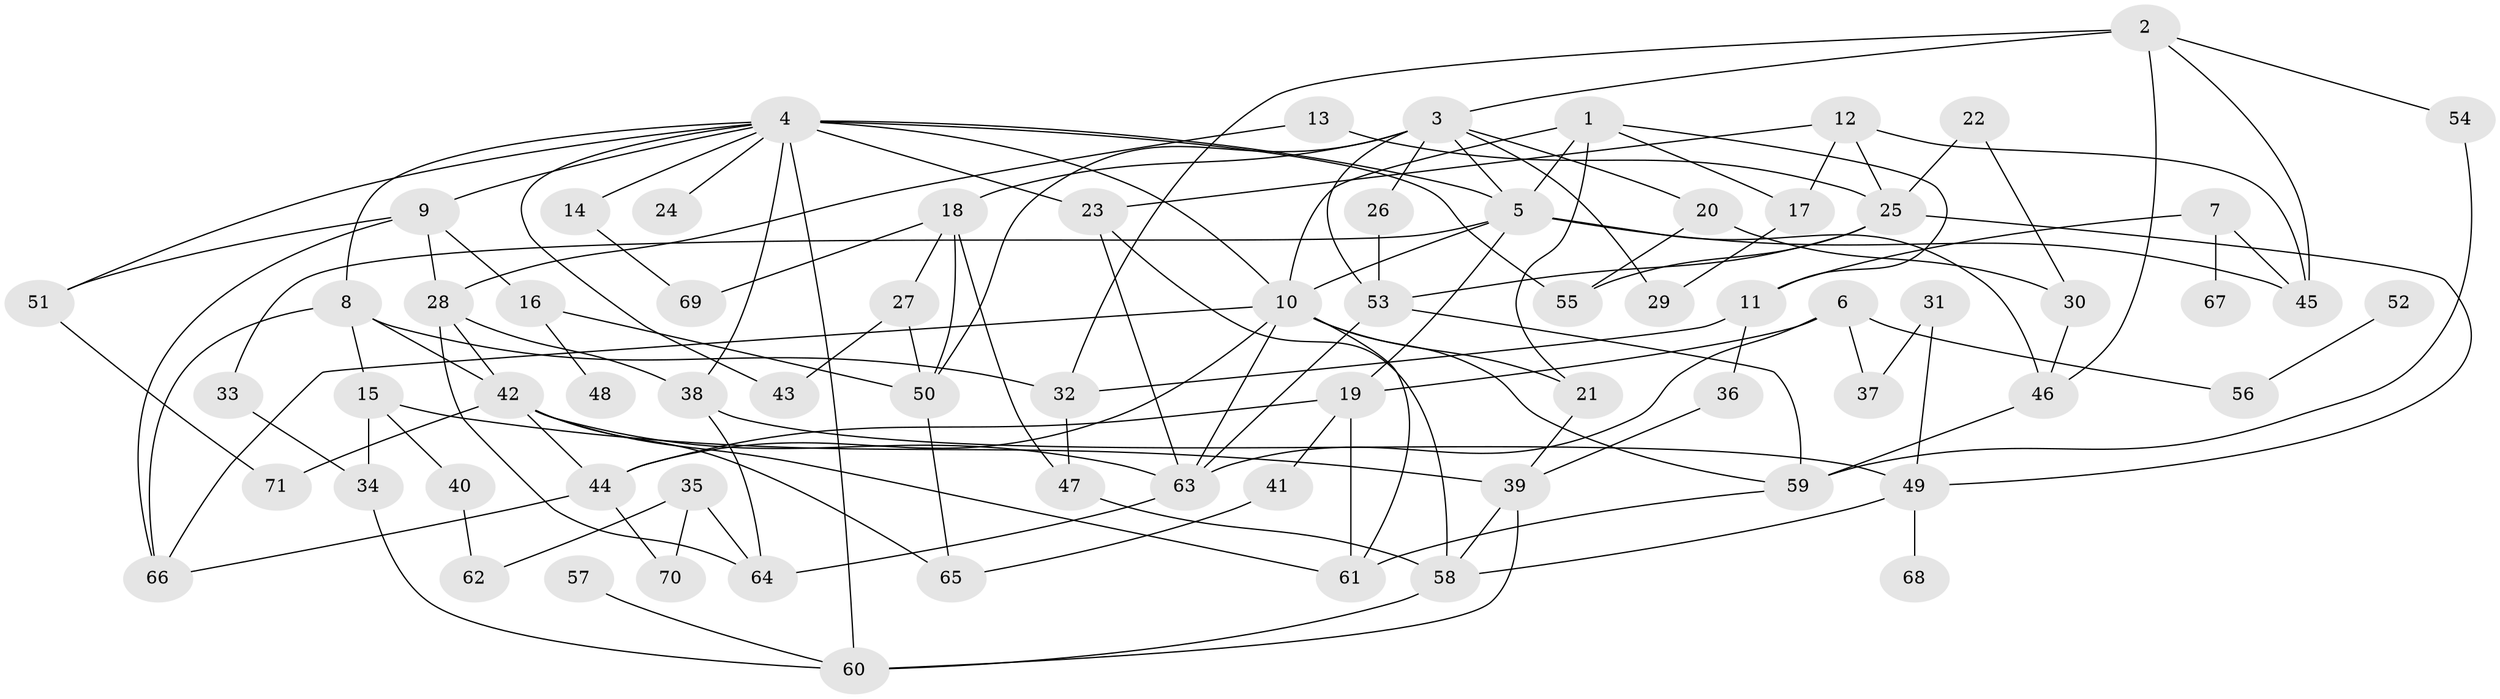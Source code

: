 // original degree distribution, {9: 0.02127659574468085, 3: 0.19858156028368795, 5: 0.09219858156028368, 2: 0.24822695035460993, 4: 0.1702127659574468, 8: 0.0070921985815602835, 1: 0.23404255319148937, 7: 0.0070921985815602835, 6: 0.02127659574468085}
// Generated by graph-tools (version 1.1) at 2025/36/03/04/25 23:36:09]
// undirected, 71 vertices, 130 edges
graph export_dot {
  node [color=gray90,style=filled];
  1;
  2;
  3;
  4;
  5;
  6;
  7;
  8;
  9;
  10;
  11;
  12;
  13;
  14;
  15;
  16;
  17;
  18;
  19;
  20;
  21;
  22;
  23;
  24;
  25;
  26;
  27;
  28;
  29;
  30;
  31;
  32;
  33;
  34;
  35;
  36;
  37;
  38;
  39;
  40;
  41;
  42;
  43;
  44;
  45;
  46;
  47;
  48;
  49;
  50;
  51;
  52;
  53;
  54;
  55;
  56;
  57;
  58;
  59;
  60;
  61;
  62;
  63;
  64;
  65;
  66;
  67;
  68;
  69;
  70;
  71;
  1 -- 5 [weight=1.0];
  1 -- 10 [weight=1.0];
  1 -- 11 [weight=1.0];
  1 -- 17 [weight=1.0];
  1 -- 21 [weight=1.0];
  2 -- 3 [weight=1.0];
  2 -- 32 [weight=1.0];
  2 -- 45 [weight=1.0];
  2 -- 46 [weight=1.0];
  2 -- 54 [weight=1.0];
  3 -- 5 [weight=1.0];
  3 -- 18 [weight=1.0];
  3 -- 20 [weight=1.0];
  3 -- 26 [weight=1.0];
  3 -- 29 [weight=1.0];
  3 -- 50 [weight=1.0];
  3 -- 53 [weight=1.0];
  4 -- 5 [weight=1.0];
  4 -- 8 [weight=1.0];
  4 -- 9 [weight=1.0];
  4 -- 10 [weight=1.0];
  4 -- 14 [weight=1.0];
  4 -- 23 [weight=1.0];
  4 -- 24 [weight=1.0];
  4 -- 38 [weight=2.0];
  4 -- 43 [weight=2.0];
  4 -- 51 [weight=1.0];
  4 -- 55 [weight=2.0];
  4 -- 60 [weight=1.0];
  5 -- 10 [weight=1.0];
  5 -- 19 [weight=1.0];
  5 -- 33 [weight=1.0];
  5 -- 45 [weight=1.0];
  5 -- 46 [weight=1.0];
  6 -- 19 [weight=1.0];
  6 -- 37 [weight=1.0];
  6 -- 56 [weight=1.0];
  6 -- 63 [weight=1.0];
  7 -- 11 [weight=1.0];
  7 -- 45 [weight=1.0];
  7 -- 67 [weight=1.0];
  8 -- 15 [weight=1.0];
  8 -- 32 [weight=1.0];
  8 -- 42 [weight=1.0];
  8 -- 66 [weight=1.0];
  9 -- 16 [weight=1.0];
  9 -- 28 [weight=1.0];
  9 -- 51 [weight=1.0];
  9 -- 66 [weight=2.0];
  10 -- 21 [weight=1.0];
  10 -- 44 [weight=1.0];
  10 -- 59 [weight=1.0];
  10 -- 61 [weight=1.0];
  10 -- 63 [weight=1.0];
  10 -- 66 [weight=1.0];
  11 -- 32 [weight=1.0];
  11 -- 36 [weight=1.0];
  12 -- 17 [weight=1.0];
  12 -- 23 [weight=1.0];
  12 -- 25 [weight=1.0];
  12 -- 45 [weight=1.0];
  13 -- 25 [weight=1.0];
  13 -- 28 [weight=1.0];
  14 -- 69 [weight=1.0];
  15 -- 34 [weight=1.0];
  15 -- 39 [weight=1.0];
  15 -- 40 [weight=1.0];
  16 -- 48 [weight=1.0];
  16 -- 50 [weight=1.0];
  17 -- 29 [weight=1.0];
  18 -- 27 [weight=1.0];
  18 -- 47 [weight=1.0];
  18 -- 50 [weight=1.0];
  18 -- 69 [weight=1.0];
  19 -- 41 [weight=1.0];
  19 -- 44 [weight=1.0];
  19 -- 61 [weight=1.0];
  20 -- 30 [weight=1.0];
  20 -- 55 [weight=1.0];
  21 -- 39 [weight=1.0];
  22 -- 25 [weight=1.0];
  22 -- 30 [weight=1.0];
  23 -- 58 [weight=1.0];
  23 -- 63 [weight=1.0];
  25 -- 49 [weight=1.0];
  25 -- 53 [weight=1.0];
  25 -- 55 [weight=1.0];
  26 -- 53 [weight=1.0];
  27 -- 43 [weight=1.0];
  27 -- 50 [weight=1.0];
  28 -- 38 [weight=1.0];
  28 -- 42 [weight=1.0];
  28 -- 64 [weight=1.0];
  30 -- 46 [weight=1.0];
  31 -- 37 [weight=1.0];
  31 -- 49 [weight=1.0];
  32 -- 47 [weight=1.0];
  33 -- 34 [weight=1.0];
  34 -- 60 [weight=1.0];
  35 -- 62 [weight=1.0];
  35 -- 64 [weight=1.0];
  35 -- 70 [weight=1.0];
  36 -- 39 [weight=1.0];
  38 -- 49 [weight=1.0];
  38 -- 64 [weight=1.0];
  39 -- 58 [weight=1.0];
  39 -- 60 [weight=1.0];
  40 -- 62 [weight=1.0];
  41 -- 65 [weight=1.0];
  42 -- 44 [weight=1.0];
  42 -- 61 [weight=1.0];
  42 -- 63 [weight=1.0];
  42 -- 65 [weight=1.0];
  42 -- 71 [weight=1.0];
  44 -- 66 [weight=1.0];
  44 -- 70 [weight=1.0];
  46 -- 59 [weight=1.0];
  47 -- 58 [weight=1.0];
  49 -- 58 [weight=1.0];
  49 -- 68 [weight=1.0];
  50 -- 65 [weight=1.0];
  51 -- 71 [weight=1.0];
  52 -- 56 [weight=1.0];
  53 -- 59 [weight=1.0];
  53 -- 63 [weight=1.0];
  54 -- 59 [weight=1.0];
  57 -- 60 [weight=1.0];
  58 -- 60 [weight=1.0];
  59 -- 61 [weight=1.0];
  63 -- 64 [weight=1.0];
}
